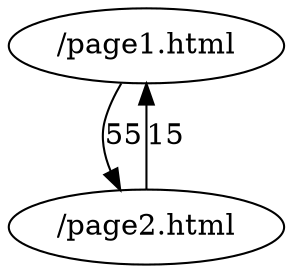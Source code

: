 digraph {
	"/page1.html";
	"/page2.html";
	"/page1.html" -> "/page2.html" [label="55"];
	"/page2.html" -> "/page1.html" [label="15"];
}